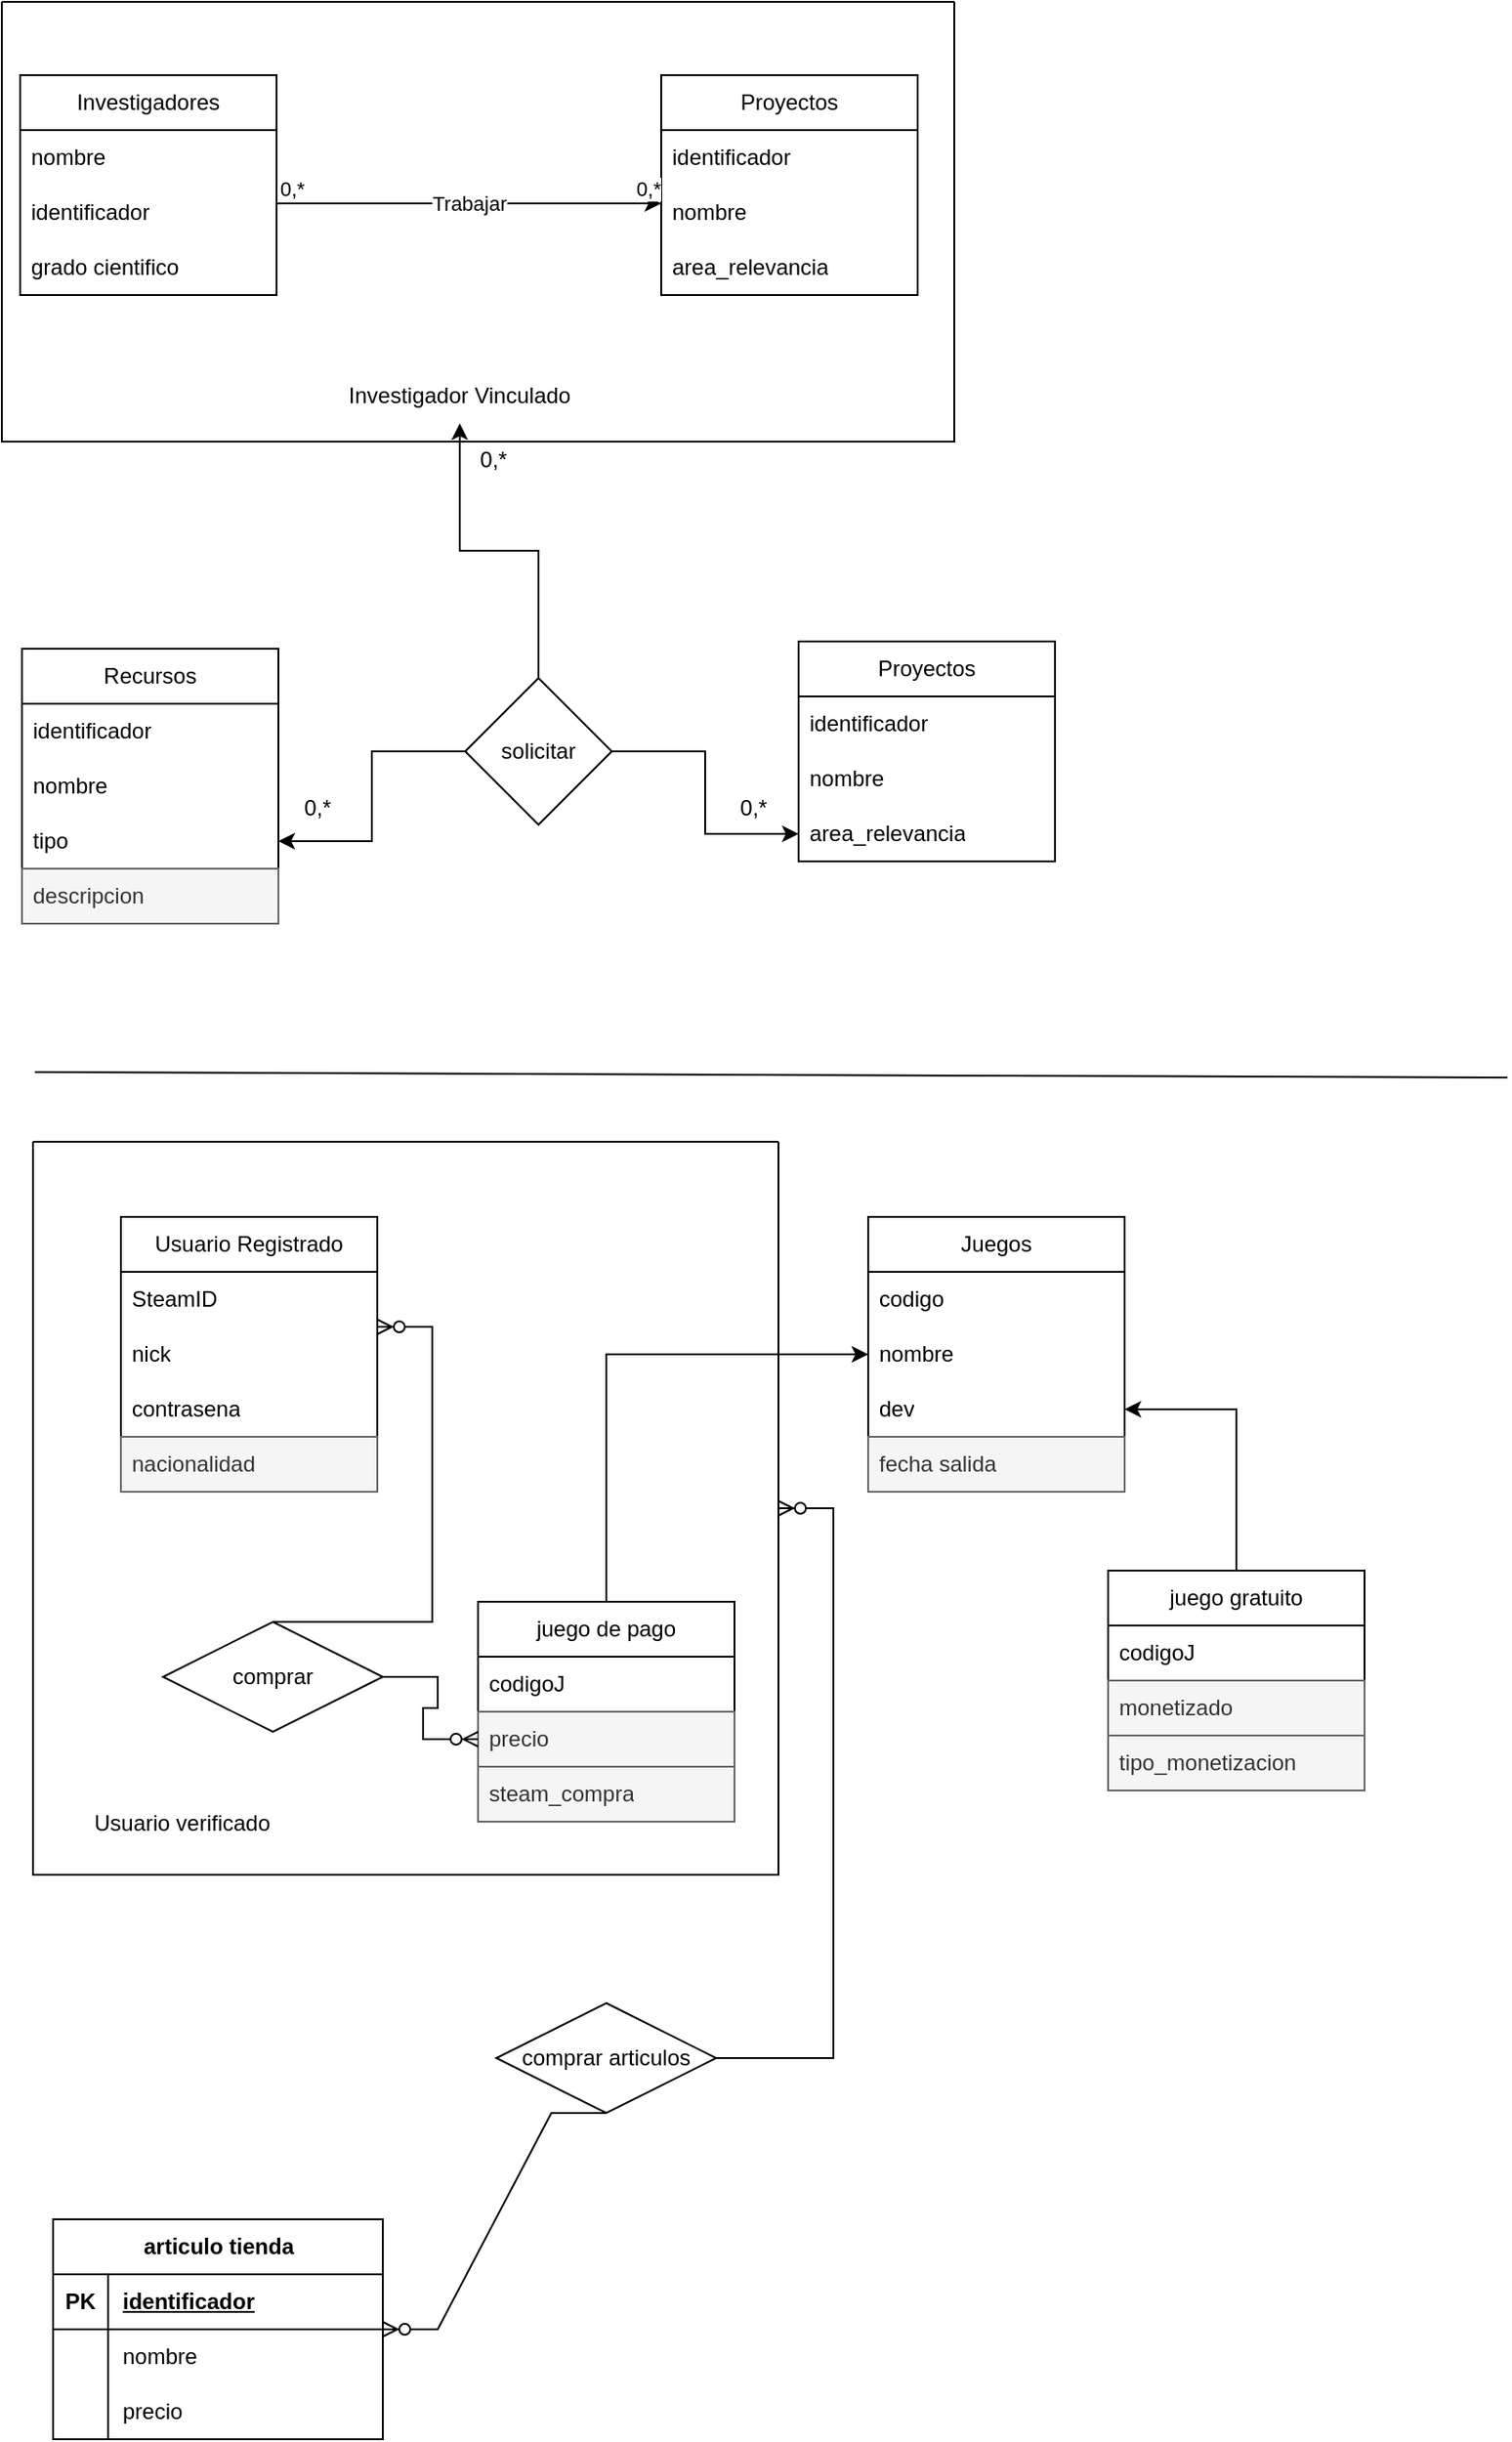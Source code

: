 <mxfile version="22.1.7" type="github">
  <diagram id="R2lEEEUBdFMjLlhIrx00" name="Page-1">
    <mxGraphModel dx="1434" dy="759" grid="0" gridSize="10" guides="1" tooltips="1" connect="1" arrows="1" fold="1" page="1" pageScale="1" pageWidth="850" pageHeight="1100" math="0" shadow="0" extFonts="Permanent Marker^https://fonts.googleapis.com/css?family=Permanent+Marker">
      <root>
        <mxCell id="0" />
        <mxCell id="1" parent="0" />
        <mxCell id="vEV78vqfi2SY-njEmPT2-28" value="" style="group" vertex="1" connectable="0" parent="1">
          <mxGeometry x="27" y="373" width="140" height="150" as="geometry" />
        </mxCell>
        <mxCell id="vEV78vqfi2SY-njEmPT2-10" value="Recursos" style="swimlane;fontStyle=0;childLayout=stackLayout;horizontal=1;startSize=30;horizontalStack=0;resizeParent=1;resizeParentMax=0;resizeLast=0;collapsible=1;marginBottom=0;whiteSpace=wrap;html=1;" vertex="1" parent="vEV78vqfi2SY-njEmPT2-28">
          <mxGeometry width="140" height="120" as="geometry" />
        </mxCell>
        <mxCell id="vEV78vqfi2SY-njEmPT2-11" value="identificador" style="text;strokeColor=none;fillColor=none;align=left;verticalAlign=middle;spacingLeft=4;spacingRight=4;overflow=hidden;points=[[0,0.5],[1,0.5]];portConstraint=eastwest;rotatable=0;whiteSpace=wrap;html=1;" vertex="1" parent="vEV78vqfi2SY-njEmPT2-10">
          <mxGeometry y="30" width="140" height="30" as="geometry" />
        </mxCell>
        <mxCell id="vEV78vqfi2SY-njEmPT2-12" value="nombre&lt;span style=&quot;white-space: pre;&quot;&gt;&#x9;&lt;/span&gt;" style="text;strokeColor=none;fillColor=none;align=left;verticalAlign=middle;spacingLeft=4;spacingRight=4;overflow=hidden;points=[[0,0.5],[1,0.5]];portConstraint=eastwest;rotatable=0;whiteSpace=wrap;html=1;" vertex="1" parent="vEV78vqfi2SY-njEmPT2-10">
          <mxGeometry y="60" width="140" height="30" as="geometry" />
        </mxCell>
        <mxCell id="vEV78vqfi2SY-njEmPT2-13" value="tipo" style="text;strokeColor=none;fillColor=none;align=left;verticalAlign=middle;spacingLeft=4;spacingRight=4;overflow=hidden;points=[[0,0.5],[1,0.5]];portConstraint=eastwest;rotatable=0;whiteSpace=wrap;html=1;" vertex="1" parent="vEV78vqfi2SY-njEmPT2-10">
          <mxGeometry y="90" width="140" height="30" as="geometry" />
        </mxCell>
        <mxCell id="vEV78vqfi2SY-njEmPT2-20" value="descripcion" style="text;strokeColor=#666666;fillColor=#f5f5f5;align=left;verticalAlign=middle;spacingLeft=4;spacingRight=4;overflow=hidden;points=[[0,0.5],[1,0.5]];portConstraint=eastwest;rotatable=0;whiteSpace=wrap;html=1;fontColor=#333333;" vertex="1" parent="vEV78vqfi2SY-njEmPT2-28">
          <mxGeometry y="120" width="140" height="30" as="geometry" />
        </mxCell>
        <mxCell id="vEV78vqfi2SY-njEmPT2-36" value="" style="group" vertex="1" connectable="0" parent="1">
          <mxGeometry x="16" y="20" width="520" height="240" as="geometry" />
        </mxCell>
        <mxCell id="vEV78vqfi2SY-njEmPT2-2" value="Investigadores" style="swimlane;fontStyle=0;childLayout=stackLayout;horizontal=1;startSize=30;horizontalStack=0;resizeParent=1;resizeParentMax=0;resizeLast=0;collapsible=1;marginBottom=0;whiteSpace=wrap;html=1;" vertex="1" parent="vEV78vqfi2SY-njEmPT2-36">
          <mxGeometry x="10" y="40" width="140" height="120" as="geometry" />
        </mxCell>
        <mxCell id="vEV78vqfi2SY-njEmPT2-3" value="nombre" style="text;strokeColor=none;fillColor=none;align=left;verticalAlign=middle;spacingLeft=4;spacingRight=4;overflow=hidden;points=[[0,0.5],[1,0.5]];portConstraint=eastwest;rotatable=0;whiteSpace=wrap;html=1;" vertex="1" parent="vEV78vqfi2SY-njEmPT2-2">
          <mxGeometry y="30" width="140" height="30" as="geometry" />
        </mxCell>
        <mxCell id="vEV78vqfi2SY-njEmPT2-4" value="identificador" style="text;strokeColor=none;fillColor=none;align=left;verticalAlign=middle;spacingLeft=4;spacingRight=4;overflow=hidden;points=[[0,0.5],[1,0.5]];portConstraint=eastwest;rotatable=0;whiteSpace=wrap;html=1;" vertex="1" parent="vEV78vqfi2SY-njEmPT2-2">
          <mxGeometry y="60" width="140" height="30" as="geometry" />
        </mxCell>
        <mxCell id="vEV78vqfi2SY-njEmPT2-5" value="grado cientifico" style="text;strokeColor=none;fillColor=none;align=left;verticalAlign=middle;spacingLeft=4;spacingRight=4;overflow=hidden;points=[[0,0.5],[1,0.5]];portConstraint=eastwest;rotatable=0;whiteSpace=wrap;html=1;" vertex="1" parent="vEV78vqfi2SY-njEmPT2-2">
          <mxGeometry y="90" width="140" height="30" as="geometry" />
        </mxCell>
        <mxCell id="vEV78vqfi2SY-njEmPT2-6" value="Proyectos" style="swimlane;fontStyle=0;childLayout=stackLayout;horizontal=1;startSize=30;horizontalStack=0;resizeParent=1;resizeParentMax=0;resizeLast=0;collapsible=1;marginBottom=0;whiteSpace=wrap;html=1;" vertex="1" parent="vEV78vqfi2SY-njEmPT2-36">
          <mxGeometry x="360" y="40" width="140" height="120" as="geometry" />
        </mxCell>
        <mxCell id="vEV78vqfi2SY-njEmPT2-7" value="identificador&lt;span style=&quot;white-space: pre;&quot;&gt;&#x9;&lt;/span&gt;" style="text;strokeColor=none;fillColor=none;align=left;verticalAlign=middle;spacingLeft=4;spacingRight=4;overflow=hidden;points=[[0,0.5],[1,0.5]];portConstraint=eastwest;rotatable=0;whiteSpace=wrap;html=1;" vertex="1" parent="vEV78vqfi2SY-njEmPT2-6">
          <mxGeometry y="30" width="140" height="30" as="geometry" />
        </mxCell>
        <mxCell id="vEV78vqfi2SY-njEmPT2-8" value="nombre" style="text;strokeColor=none;fillColor=none;align=left;verticalAlign=middle;spacingLeft=4;spacingRight=4;overflow=hidden;points=[[0,0.5],[1,0.5]];portConstraint=eastwest;rotatable=0;whiteSpace=wrap;html=1;" vertex="1" parent="vEV78vqfi2SY-njEmPT2-6">
          <mxGeometry y="60" width="140" height="30" as="geometry" />
        </mxCell>
        <mxCell id="vEV78vqfi2SY-njEmPT2-9" value="area_relevancia" style="text;strokeColor=none;fillColor=none;align=left;verticalAlign=middle;spacingLeft=4;spacingRight=4;overflow=hidden;points=[[0,0.5],[1,0.5]];portConstraint=eastwest;rotatable=0;whiteSpace=wrap;html=1;" vertex="1" parent="vEV78vqfi2SY-njEmPT2-6">
          <mxGeometry y="90" width="140" height="30" as="geometry" />
        </mxCell>
        <mxCell id="vEV78vqfi2SY-njEmPT2-30" value="" style="endArrow=classic;html=1;rounded=0;" edge="1" parent="vEV78vqfi2SY-njEmPT2-36">
          <mxGeometry relative="1" as="geometry">
            <mxPoint x="150" y="110" as="sourcePoint" />
            <mxPoint x="360" y="110" as="targetPoint" />
          </mxGeometry>
        </mxCell>
        <mxCell id="vEV78vqfi2SY-njEmPT2-31" value="Trabajar" style="edgeLabel;resizable=0;html=1;align=center;verticalAlign=middle;" connectable="0" vertex="1" parent="vEV78vqfi2SY-njEmPT2-30">
          <mxGeometry relative="1" as="geometry" />
        </mxCell>
        <mxCell id="vEV78vqfi2SY-njEmPT2-32" value="0,*" style="edgeLabel;resizable=0;html=1;align=left;verticalAlign=bottom;" connectable="0" vertex="1" parent="vEV78vqfi2SY-njEmPT2-30">
          <mxGeometry x="-1" relative="1" as="geometry" />
        </mxCell>
        <mxCell id="vEV78vqfi2SY-njEmPT2-33" value="0,*" style="edgeLabel;resizable=0;html=1;align=right;verticalAlign=bottom;" connectable="0" vertex="1" parent="vEV78vqfi2SY-njEmPT2-30">
          <mxGeometry x="1" relative="1" as="geometry" />
        </mxCell>
        <mxCell id="vEV78vqfi2SY-njEmPT2-34" value="" style="swimlane;startSize=0;" vertex="1" parent="vEV78vqfi2SY-njEmPT2-36">
          <mxGeometry width="520" height="240" as="geometry" />
        </mxCell>
        <mxCell id="vEV78vqfi2SY-njEmPT2-35" value="Investigador Vinculado" style="text;html=1;strokeColor=none;fillColor=none;align=center;verticalAlign=middle;whiteSpace=wrap;rounded=0;" vertex="1" parent="vEV78vqfi2SY-njEmPT2-34">
          <mxGeometry x="165" y="200" width="170" height="30" as="geometry" />
        </mxCell>
        <mxCell id="vEV78vqfi2SY-njEmPT2-39" value="Proyectos" style="swimlane;fontStyle=0;childLayout=stackLayout;horizontal=1;startSize=30;horizontalStack=0;resizeParent=1;resizeParentMax=0;resizeLast=0;collapsible=1;marginBottom=0;whiteSpace=wrap;html=1;" vertex="1" parent="1">
          <mxGeometry x="451" y="369" width="140" height="120" as="geometry" />
        </mxCell>
        <mxCell id="vEV78vqfi2SY-njEmPT2-40" value="identificador&lt;span style=&quot;white-space: pre;&quot;&gt;&#x9;&lt;/span&gt;" style="text;strokeColor=none;fillColor=none;align=left;verticalAlign=middle;spacingLeft=4;spacingRight=4;overflow=hidden;points=[[0,0.5],[1,0.5]];portConstraint=eastwest;rotatable=0;whiteSpace=wrap;html=1;" vertex="1" parent="vEV78vqfi2SY-njEmPT2-39">
          <mxGeometry y="30" width="140" height="30" as="geometry" />
        </mxCell>
        <mxCell id="vEV78vqfi2SY-njEmPT2-41" value="nombre" style="text;strokeColor=none;fillColor=none;align=left;verticalAlign=middle;spacingLeft=4;spacingRight=4;overflow=hidden;points=[[0,0.5],[1,0.5]];portConstraint=eastwest;rotatable=0;whiteSpace=wrap;html=1;" vertex="1" parent="vEV78vqfi2SY-njEmPT2-39">
          <mxGeometry y="60" width="140" height="30" as="geometry" />
        </mxCell>
        <mxCell id="vEV78vqfi2SY-njEmPT2-42" value="area_relevancia" style="text;strokeColor=none;fillColor=none;align=left;verticalAlign=middle;spacingLeft=4;spacingRight=4;overflow=hidden;points=[[0,0.5],[1,0.5]];portConstraint=eastwest;rotatable=0;whiteSpace=wrap;html=1;" vertex="1" parent="vEV78vqfi2SY-njEmPT2-39">
          <mxGeometry y="90" width="140" height="30" as="geometry" />
        </mxCell>
        <mxCell id="vEV78vqfi2SY-njEmPT2-44" value="" style="edgeStyle=orthogonalEdgeStyle;rounded=0;orthogonalLoop=1;jettySize=auto;html=1;" edge="1" parent="1" source="vEV78vqfi2SY-njEmPT2-43" target="vEV78vqfi2SY-njEmPT2-42">
          <mxGeometry relative="1" as="geometry" />
        </mxCell>
        <mxCell id="vEV78vqfi2SY-njEmPT2-45" value="" style="edgeStyle=orthogonalEdgeStyle;rounded=0;orthogonalLoop=1;jettySize=auto;html=1;" edge="1" parent="1" source="vEV78vqfi2SY-njEmPT2-43" target="vEV78vqfi2SY-njEmPT2-13">
          <mxGeometry relative="1" as="geometry" />
        </mxCell>
        <mxCell id="vEV78vqfi2SY-njEmPT2-46" value="" style="edgeStyle=orthogonalEdgeStyle;rounded=0;orthogonalLoop=1;jettySize=auto;html=1;" edge="1" parent="1" source="vEV78vqfi2SY-njEmPT2-43" target="vEV78vqfi2SY-njEmPT2-35">
          <mxGeometry relative="1" as="geometry" />
        </mxCell>
        <mxCell id="vEV78vqfi2SY-njEmPT2-43" value="solicitar" style="rhombus;whiteSpace=wrap;html=1;" vertex="1" parent="1">
          <mxGeometry x="269" y="389" width="80" height="80" as="geometry" />
        </mxCell>
        <mxCell id="vEV78vqfi2SY-njEmPT2-48" value="0,*" style="text;html=1;align=center;verticalAlign=middle;resizable=0;points=[];autosize=1;strokeColor=none;fillColor=none;" vertex="1" parent="1">
          <mxGeometry x="267" y="257" width="33" height="26" as="geometry" />
        </mxCell>
        <mxCell id="vEV78vqfi2SY-njEmPT2-49" value="0,*" style="text;html=1;align=center;verticalAlign=middle;resizable=0;points=[];autosize=1;strokeColor=none;fillColor=none;" vertex="1" parent="1">
          <mxGeometry x="171" y="447" width="33" height="26" as="geometry" />
        </mxCell>
        <mxCell id="vEV78vqfi2SY-njEmPT2-50" value="0,*" style="text;html=1;align=center;verticalAlign=middle;resizable=0;points=[];autosize=1;strokeColor=none;fillColor=none;" vertex="1" parent="1">
          <mxGeometry x="409" y="447" width="33" height="26" as="geometry" />
        </mxCell>
        <mxCell id="vEV78vqfi2SY-njEmPT2-51" value="" style="endArrow=none;html=1;rounded=0;" edge="1" parent="1">
          <mxGeometry width="50" height="50" relative="1" as="geometry">
            <mxPoint x="34" y="604" as="sourcePoint" />
            <mxPoint x="838" y="607" as="targetPoint" />
          </mxGeometry>
        </mxCell>
        <mxCell id="vEV78vqfi2SY-njEmPT2-58" value="" style="group" vertex="1" connectable="0" parent="1">
          <mxGeometry x="81" y="683" width="140" height="150" as="geometry" />
        </mxCell>
        <mxCell id="vEV78vqfi2SY-njEmPT2-52" value="Usuario Registrado" style="swimlane;fontStyle=0;childLayout=stackLayout;horizontal=1;startSize=30;horizontalStack=0;resizeParent=1;resizeParentMax=0;resizeLast=0;collapsible=1;marginBottom=0;whiteSpace=wrap;html=1;" vertex="1" parent="vEV78vqfi2SY-njEmPT2-58">
          <mxGeometry width="140" height="120" as="geometry" />
        </mxCell>
        <mxCell id="vEV78vqfi2SY-njEmPT2-53" value="SteamID" style="text;strokeColor=none;fillColor=none;align=left;verticalAlign=middle;spacingLeft=4;spacingRight=4;overflow=hidden;points=[[0,0.5],[1,0.5]];portConstraint=eastwest;rotatable=0;whiteSpace=wrap;html=1;" vertex="1" parent="vEV78vqfi2SY-njEmPT2-52">
          <mxGeometry y="30" width="140" height="30" as="geometry" />
        </mxCell>
        <mxCell id="vEV78vqfi2SY-njEmPT2-54" value="nick" style="text;strokeColor=none;fillColor=none;align=left;verticalAlign=middle;spacingLeft=4;spacingRight=4;overflow=hidden;points=[[0,0.5],[1,0.5]];portConstraint=eastwest;rotatable=0;whiteSpace=wrap;html=1;" vertex="1" parent="vEV78vqfi2SY-njEmPT2-52">
          <mxGeometry y="60" width="140" height="30" as="geometry" />
        </mxCell>
        <mxCell id="vEV78vqfi2SY-njEmPT2-55" value="contrasena" style="text;strokeColor=none;fillColor=none;align=left;verticalAlign=middle;spacingLeft=4;spacingRight=4;overflow=hidden;points=[[0,0.5],[1,0.5]];portConstraint=eastwest;rotatable=0;whiteSpace=wrap;html=1;" vertex="1" parent="vEV78vqfi2SY-njEmPT2-52">
          <mxGeometry y="90" width="140" height="30" as="geometry" />
        </mxCell>
        <mxCell id="vEV78vqfi2SY-njEmPT2-57" value="nacionalidad" style="text;align=left;verticalAlign=middle;spacingLeft=4;spacingRight=4;overflow=hidden;points=[[0,0.5],[1,0.5]];portConstraint=eastwest;rotatable=0;whiteSpace=wrap;html=1;fillColor=#f5f5f5;fontColor=#333333;strokeColor=#666666;" vertex="1" parent="vEV78vqfi2SY-njEmPT2-58">
          <mxGeometry y="120" width="140" height="30" as="geometry" />
        </mxCell>
        <mxCell id="vEV78vqfi2SY-njEmPT2-60" value="c" style="group" vertex="1" connectable="0" parent="1">
          <mxGeometry x="489" y="683" width="140" height="150" as="geometry" />
        </mxCell>
        <mxCell id="vEV78vqfi2SY-njEmPT2-61" value="Juegos" style="swimlane;fontStyle=0;childLayout=stackLayout;horizontal=1;startSize=30;horizontalStack=0;resizeParent=1;resizeParentMax=0;resizeLast=0;collapsible=1;marginBottom=0;whiteSpace=wrap;html=1;" vertex="1" parent="vEV78vqfi2SY-njEmPT2-60">
          <mxGeometry width="140" height="120" as="geometry" />
        </mxCell>
        <mxCell id="vEV78vqfi2SY-njEmPT2-62" value="codigo" style="text;strokeColor=none;fillColor=none;align=left;verticalAlign=middle;spacingLeft=4;spacingRight=4;overflow=hidden;points=[[0,0.5],[1,0.5]];portConstraint=eastwest;rotatable=0;whiteSpace=wrap;html=1;" vertex="1" parent="vEV78vqfi2SY-njEmPT2-61">
          <mxGeometry y="30" width="140" height="30" as="geometry" />
        </mxCell>
        <mxCell id="vEV78vqfi2SY-njEmPT2-63" value="nombre" style="text;strokeColor=none;fillColor=none;align=left;verticalAlign=middle;spacingLeft=4;spacingRight=4;overflow=hidden;points=[[0,0.5],[1,0.5]];portConstraint=eastwest;rotatable=0;whiteSpace=wrap;html=1;" vertex="1" parent="vEV78vqfi2SY-njEmPT2-61">
          <mxGeometry y="60" width="140" height="30" as="geometry" />
        </mxCell>
        <mxCell id="vEV78vqfi2SY-njEmPT2-64" value="dev" style="text;strokeColor=none;fillColor=none;align=left;verticalAlign=middle;spacingLeft=4;spacingRight=4;overflow=hidden;points=[[0,0.5],[1,0.5]];portConstraint=eastwest;rotatable=0;whiteSpace=wrap;html=1;" vertex="1" parent="vEV78vqfi2SY-njEmPT2-61">
          <mxGeometry y="90" width="140" height="30" as="geometry" />
        </mxCell>
        <mxCell id="vEV78vqfi2SY-njEmPT2-65" value="fecha salida" style="text;align=left;verticalAlign=middle;spacingLeft=4;spacingRight=4;overflow=hidden;points=[[0,0.5],[1,0.5]];portConstraint=eastwest;rotatable=0;whiteSpace=wrap;html=1;fillColor=#f5f5f5;fontColor=#333333;strokeColor=#666666;" vertex="1" parent="vEV78vqfi2SY-njEmPT2-60">
          <mxGeometry y="120" width="140" height="30" as="geometry" />
        </mxCell>
        <mxCell id="vEV78vqfi2SY-njEmPT2-88" value="" style="edgeStyle=orthogonalEdgeStyle;rounded=0;orthogonalLoop=1;jettySize=auto;html=1;" edge="1" parent="1" source="vEV78vqfi2SY-njEmPT2-66" target="vEV78vqfi2SY-njEmPT2-64">
          <mxGeometry relative="1" as="geometry" />
        </mxCell>
        <mxCell id="vEV78vqfi2SY-njEmPT2-86" value="" style="group" vertex="1" connectable="0" parent="1">
          <mxGeometry x="276" y="893" width="140" height="120" as="geometry" />
        </mxCell>
        <mxCell id="vEV78vqfi2SY-njEmPT2-82" value="juego de pago" style="swimlane;fontStyle=0;childLayout=stackLayout;horizontal=1;startSize=30;horizontalStack=0;resizeParent=1;resizeParentMax=0;resizeLast=0;collapsible=1;marginBottom=0;whiteSpace=wrap;html=1;" vertex="1" parent="vEV78vqfi2SY-njEmPT2-86">
          <mxGeometry width="140" height="60" as="geometry" />
        </mxCell>
        <mxCell id="vEV78vqfi2SY-njEmPT2-83" value="codigoJ" style="text;strokeColor=none;fillColor=none;align=left;verticalAlign=middle;spacingLeft=4;spacingRight=4;overflow=hidden;points=[[0,0.5],[1,0.5]];portConstraint=eastwest;rotatable=0;whiteSpace=wrap;html=1;" vertex="1" parent="vEV78vqfi2SY-njEmPT2-82">
          <mxGeometry y="30" width="140" height="30" as="geometry" />
        </mxCell>
        <mxCell id="vEV78vqfi2SY-njEmPT2-84" value="precio" style="text;strokeColor=#666666;fillColor=#f5f5f5;align=left;verticalAlign=middle;spacingLeft=4;spacingRight=4;overflow=hidden;points=[[0,0.5],[1,0.5]];portConstraint=eastwest;rotatable=0;whiteSpace=wrap;html=1;fontColor=#333333;" vertex="1" parent="vEV78vqfi2SY-njEmPT2-86">
          <mxGeometry y="60" width="140" height="30" as="geometry" />
        </mxCell>
        <mxCell id="vEV78vqfi2SY-njEmPT2-85" value="steam_compra" style="text;strokeColor=#666666;fillColor=#f5f5f5;align=left;verticalAlign=middle;spacingLeft=4;spacingRight=4;overflow=hidden;points=[[0,0.5],[1,0.5]];portConstraint=eastwest;rotatable=0;whiteSpace=wrap;html=1;fontColor=#333333;" vertex="1" parent="vEV78vqfi2SY-njEmPT2-86">
          <mxGeometry y="90" width="140" height="30" as="geometry" />
        </mxCell>
        <mxCell id="vEV78vqfi2SY-njEmPT2-87" value="" style="edgeStyle=orthogonalEdgeStyle;rounded=0;orthogonalLoop=1;jettySize=auto;html=1;" edge="1" parent="1" source="vEV78vqfi2SY-njEmPT2-82" target="vEV78vqfi2SY-njEmPT2-63">
          <mxGeometry relative="1" as="geometry" />
        </mxCell>
        <mxCell id="vEV78vqfi2SY-njEmPT2-93" value="" style="group" vertex="1" connectable="0" parent="1">
          <mxGeometry x="620" y="876" width="140" height="120" as="geometry" />
        </mxCell>
        <mxCell id="vEV78vqfi2SY-njEmPT2-66" value="juego gratuito" style="swimlane;fontStyle=0;childLayout=stackLayout;horizontal=1;startSize=30;horizontalStack=0;resizeParent=1;resizeParentMax=0;resizeLast=0;collapsible=1;marginBottom=0;whiteSpace=wrap;html=1;" vertex="1" parent="vEV78vqfi2SY-njEmPT2-93">
          <mxGeometry width="140" height="60" as="geometry" />
        </mxCell>
        <mxCell id="vEV78vqfi2SY-njEmPT2-67" value="codigoJ" style="text;strokeColor=none;fillColor=none;align=left;verticalAlign=middle;spacingLeft=4;spacingRight=4;overflow=hidden;points=[[0,0.5],[1,0.5]];portConstraint=eastwest;rotatable=0;whiteSpace=wrap;html=1;" vertex="1" parent="vEV78vqfi2SY-njEmPT2-66">
          <mxGeometry y="30" width="140" height="30" as="geometry" />
        </mxCell>
        <mxCell id="vEV78vqfi2SY-njEmPT2-90" value="tipo_monetizacion" style="text;strokeColor=#666666;fillColor=#f5f5f5;align=left;verticalAlign=middle;spacingLeft=4;spacingRight=4;overflow=hidden;points=[[0,0.5],[1,0.5]];portConstraint=eastwest;rotatable=0;whiteSpace=wrap;html=1;fontColor=#333333;" vertex="1" parent="vEV78vqfi2SY-njEmPT2-93">
          <mxGeometry y="90" width="140" height="30" as="geometry" />
        </mxCell>
        <mxCell id="vEV78vqfi2SY-njEmPT2-92" value="monetizado" style="text;strokeColor=#666666;fillColor=#f5f5f5;align=left;verticalAlign=middle;spacingLeft=4;spacingRight=4;overflow=hidden;points=[[0,0.5],[1,0.5]];portConstraint=eastwest;rotatable=0;whiteSpace=wrap;html=1;fontColor=#333333;" vertex="1" parent="vEV78vqfi2SY-njEmPT2-93">
          <mxGeometry y="60" width="140" height="30" as="geometry" />
        </mxCell>
        <mxCell id="vEV78vqfi2SY-njEmPT2-94" value="articulo tienda" style="shape=table;startSize=30;container=1;collapsible=1;childLayout=tableLayout;fixedRows=1;rowLines=0;fontStyle=1;align=center;resizeLast=1;html=1;" vertex="1" parent="1">
          <mxGeometry x="44" y="1230" width="180" height="120" as="geometry" />
        </mxCell>
        <mxCell id="vEV78vqfi2SY-njEmPT2-95" value="" style="shape=tableRow;horizontal=0;startSize=0;swimlaneHead=0;swimlaneBody=0;fillColor=none;collapsible=0;dropTarget=0;points=[[0,0.5],[1,0.5]];portConstraint=eastwest;top=0;left=0;right=0;bottom=1;" vertex="1" parent="vEV78vqfi2SY-njEmPT2-94">
          <mxGeometry y="30" width="180" height="30" as="geometry" />
        </mxCell>
        <mxCell id="vEV78vqfi2SY-njEmPT2-96" value="PK" style="shape=partialRectangle;connectable=0;fillColor=none;top=0;left=0;bottom=0;right=0;fontStyle=1;overflow=hidden;whiteSpace=wrap;html=1;" vertex="1" parent="vEV78vqfi2SY-njEmPT2-95">
          <mxGeometry width="30" height="30" as="geometry">
            <mxRectangle width="30" height="30" as="alternateBounds" />
          </mxGeometry>
        </mxCell>
        <mxCell id="vEV78vqfi2SY-njEmPT2-97" value="identificador" style="shape=partialRectangle;connectable=0;fillColor=none;top=0;left=0;bottom=0;right=0;align=left;spacingLeft=6;fontStyle=5;overflow=hidden;whiteSpace=wrap;html=1;" vertex="1" parent="vEV78vqfi2SY-njEmPT2-95">
          <mxGeometry x="30" width="150" height="30" as="geometry">
            <mxRectangle width="150" height="30" as="alternateBounds" />
          </mxGeometry>
        </mxCell>
        <mxCell id="vEV78vqfi2SY-njEmPT2-98" value="" style="shape=tableRow;horizontal=0;startSize=0;swimlaneHead=0;swimlaneBody=0;fillColor=none;collapsible=0;dropTarget=0;points=[[0,0.5],[1,0.5]];portConstraint=eastwest;top=0;left=0;right=0;bottom=0;" vertex="1" parent="vEV78vqfi2SY-njEmPT2-94">
          <mxGeometry y="60" width="180" height="30" as="geometry" />
        </mxCell>
        <mxCell id="vEV78vqfi2SY-njEmPT2-99" value="" style="shape=partialRectangle;connectable=0;fillColor=none;top=0;left=0;bottom=0;right=0;editable=1;overflow=hidden;whiteSpace=wrap;html=1;" vertex="1" parent="vEV78vqfi2SY-njEmPT2-98">
          <mxGeometry width="30" height="30" as="geometry">
            <mxRectangle width="30" height="30" as="alternateBounds" />
          </mxGeometry>
        </mxCell>
        <mxCell id="vEV78vqfi2SY-njEmPT2-100" value="nombre" style="shape=partialRectangle;connectable=0;fillColor=none;top=0;left=0;bottom=0;right=0;align=left;spacingLeft=6;overflow=hidden;whiteSpace=wrap;html=1;" vertex="1" parent="vEV78vqfi2SY-njEmPT2-98">
          <mxGeometry x="30" width="150" height="30" as="geometry">
            <mxRectangle width="150" height="30" as="alternateBounds" />
          </mxGeometry>
        </mxCell>
        <mxCell id="vEV78vqfi2SY-njEmPT2-101" value="" style="shape=tableRow;horizontal=0;startSize=0;swimlaneHead=0;swimlaneBody=0;fillColor=none;collapsible=0;dropTarget=0;points=[[0,0.5],[1,0.5]];portConstraint=eastwest;top=0;left=0;right=0;bottom=0;" vertex="1" parent="vEV78vqfi2SY-njEmPT2-94">
          <mxGeometry y="90" width="180" height="30" as="geometry" />
        </mxCell>
        <mxCell id="vEV78vqfi2SY-njEmPT2-102" value="" style="shape=partialRectangle;connectable=0;fillColor=none;top=0;left=0;bottom=0;right=0;editable=1;overflow=hidden;whiteSpace=wrap;html=1;" vertex="1" parent="vEV78vqfi2SY-njEmPT2-101">
          <mxGeometry width="30" height="30" as="geometry">
            <mxRectangle width="30" height="30" as="alternateBounds" />
          </mxGeometry>
        </mxCell>
        <mxCell id="vEV78vqfi2SY-njEmPT2-103" value="precio" style="shape=partialRectangle;connectable=0;fillColor=none;top=0;left=0;bottom=0;right=0;align=left;spacingLeft=6;overflow=hidden;whiteSpace=wrap;html=1;" vertex="1" parent="vEV78vqfi2SY-njEmPT2-101">
          <mxGeometry x="30" width="150" height="30" as="geometry">
            <mxRectangle width="150" height="30" as="alternateBounds" />
          </mxGeometry>
        </mxCell>
        <mxCell id="vEV78vqfi2SY-njEmPT2-107" value="comprar" style="shape=rhombus;perimeter=rhombusPerimeter;whiteSpace=wrap;html=1;align=center;" vertex="1" parent="1">
          <mxGeometry x="104" y="904" width="120" height="60" as="geometry" />
        </mxCell>
        <mxCell id="vEV78vqfi2SY-njEmPT2-110" value="" style="edgeStyle=entityRelationEdgeStyle;fontSize=12;html=1;endArrow=ERzeroToMany;endFill=1;rounded=0;entryX=0;entryY=0.5;entryDx=0;entryDy=0;exitX=1;exitY=0.5;exitDx=0;exitDy=0;" edge="1" parent="1" source="vEV78vqfi2SY-njEmPT2-107" target="vEV78vqfi2SY-njEmPT2-84">
          <mxGeometry width="100" height="100" relative="1" as="geometry">
            <mxPoint x="437" y="1034" as="sourcePoint" />
            <mxPoint x="537" y="934" as="targetPoint" />
          </mxGeometry>
        </mxCell>
        <mxCell id="vEV78vqfi2SY-njEmPT2-111" value="" style="edgeStyle=entityRelationEdgeStyle;fontSize=12;html=1;endArrow=ERzeroToMany;endFill=1;rounded=0;exitX=0.5;exitY=0;exitDx=0;exitDy=0;" edge="1" parent="1" source="vEV78vqfi2SY-njEmPT2-107" target="vEV78vqfi2SY-njEmPT2-52">
          <mxGeometry width="100" height="100" relative="1" as="geometry">
            <mxPoint x="161" y="925.01" as="sourcePoint" />
            <mxPoint x="152.06" y="855" as="targetPoint" />
          </mxGeometry>
        </mxCell>
        <mxCell id="vEV78vqfi2SY-njEmPT2-112" value="" style="swimlane;startSize=0;" vertex="1" parent="1">
          <mxGeometry x="33" y="642" width="407" height="400" as="geometry" />
        </mxCell>
        <mxCell id="vEV78vqfi2SY-njEmPT2-113" value="Usuario verificado" style="text;html=1;align=center;verticalAlign=middle;resizable=0;points=[];autosize=1;strokeColor=none;fillColor=none;" vertex="1" parent="vEV78vqfi2SY-njEmPT2-112">
          <mxGeometry x="24" y="359" width="114" height="26" as="geometry" />
        </mxCell>
        <mxCell id="vEV78vqfi2SY-njEmPT2-114" value="comprar articulos" style="shape=rhombus;perimeter=rhombusPerimeter;whiteSpace=wrap;html=1;align=center;" vertex="1" parent="1">
          <mxGeometry x="286" y="1112" width="120" height="60" as="geometry" />
        </mxCell>
        <mxCell id="vEV78vqfi2SY-njEmPT2-116" value="" style="edgeStyle=entityRelationEdgeStyle;fontSize=12;html=1;endArrow=ERzeroToMany;endFill=1;rounded=0;exitX=0.5;exitY=1;exitDx=0;exitDy=0;" edge="1" parent="1" source="vEV78vqfi2SY-njEmPT2-114" target="vEV78vqfi2SY-njEmPT2-94">
          <mxGeometry width="100" height="100" relative="1" as="geometry">
            <mxPoint x="437" y="1034" as="sourcePoint" />
            <mxPoint x="537" y="934" as="targetPoint" />
          </mxGeometry>
        </mxCell>
        <mxCell id="vEV78vqfi2SY-njEmPT2-115" value="" style="edgeStyle=entityRelationEdgeStyle;fontSize=12;html=1;endArrow=ERzeroToMany;endFill=1;rounded=0;exitX=1;exitY=0.5;exitDx=0;exitDy=0;" edge="1" parent="1" source="vEV78vqfi2SY-njEmPT2-114" target="vEV78vqfi2SY-njEmPT2-112">
          <mxGeometry width="100" height="100" relative="1" as="geometry">
            <mxPoint x="395" y="1188" as="sourcePoint" />
            <mxPoint x="225" y="1089" as="targetPoint" />
            <Array as="points">
              <mxPoint x="222" y="1110" />
              <mxPoint x="214" y="1051" />
            </Array>
          </mxGeometry>
        </mxCell>
      </root>
    </mxGraphModel>
  </diagram>
</mxfile>
